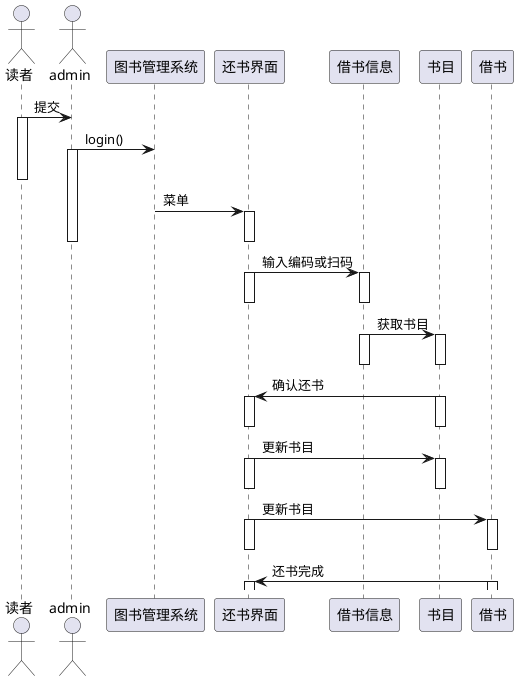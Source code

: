 @startuml
actor 读者
actor admin

读者->admin:提交
activate 读者
admin->图书管理系统:login()
activate admin

deactivate 读者
图书管理系统->还书界面:菜单
activate 还书界面
deactivate admin
deactivate 还书界面

还书界面->借书信息:输入编码或扫码
activate 还书界面
activate 借书信息
deactivate 还书界面
 deactivate 借书信息

借书信息->书目:获取书目
activate 借书信息
activate 书目
deactivate 借书信息
deactivate 书目

书目->还书界面:确认还书
activate 还书界面
activate 书目
deactivate 还书界面
deactivate 书目

还书界面->书目:更新书目
activate 还书界面
activate 书目
deactivate 还书界面
deactivate 书目

还书界面->借书:更新书目
activate 还书界面
activate 借书
deactivate 还书界面
deactivate 借书

借书->还书界面:还书完成
activate 借书
activate 还书界面
@enduml